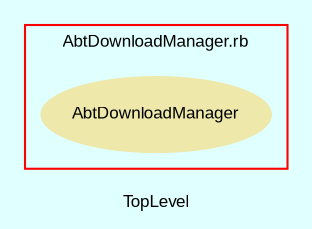 digraph TopLevel {
    compound = true
    bgcolor = lightcyan1
    fontname = Arial
    fontsize = 8
    label = "TopLevel"
    node [
        fontname = Arial,
        fontsize = 8,
        color = black
    ]

    subgraph cluster_2 {
        fontname = Arial
        color = red
        label = "AbtDownloadManager.rb"
        AbtDownloadManager [
            fontcolor = black,
            URL = "classes/AbtDownloadManager.html",
            shape = ellipse,
            color = palegoldenrod,
            style = filled,
            label = "AbtDownloadManager"
        ]

    }

}

